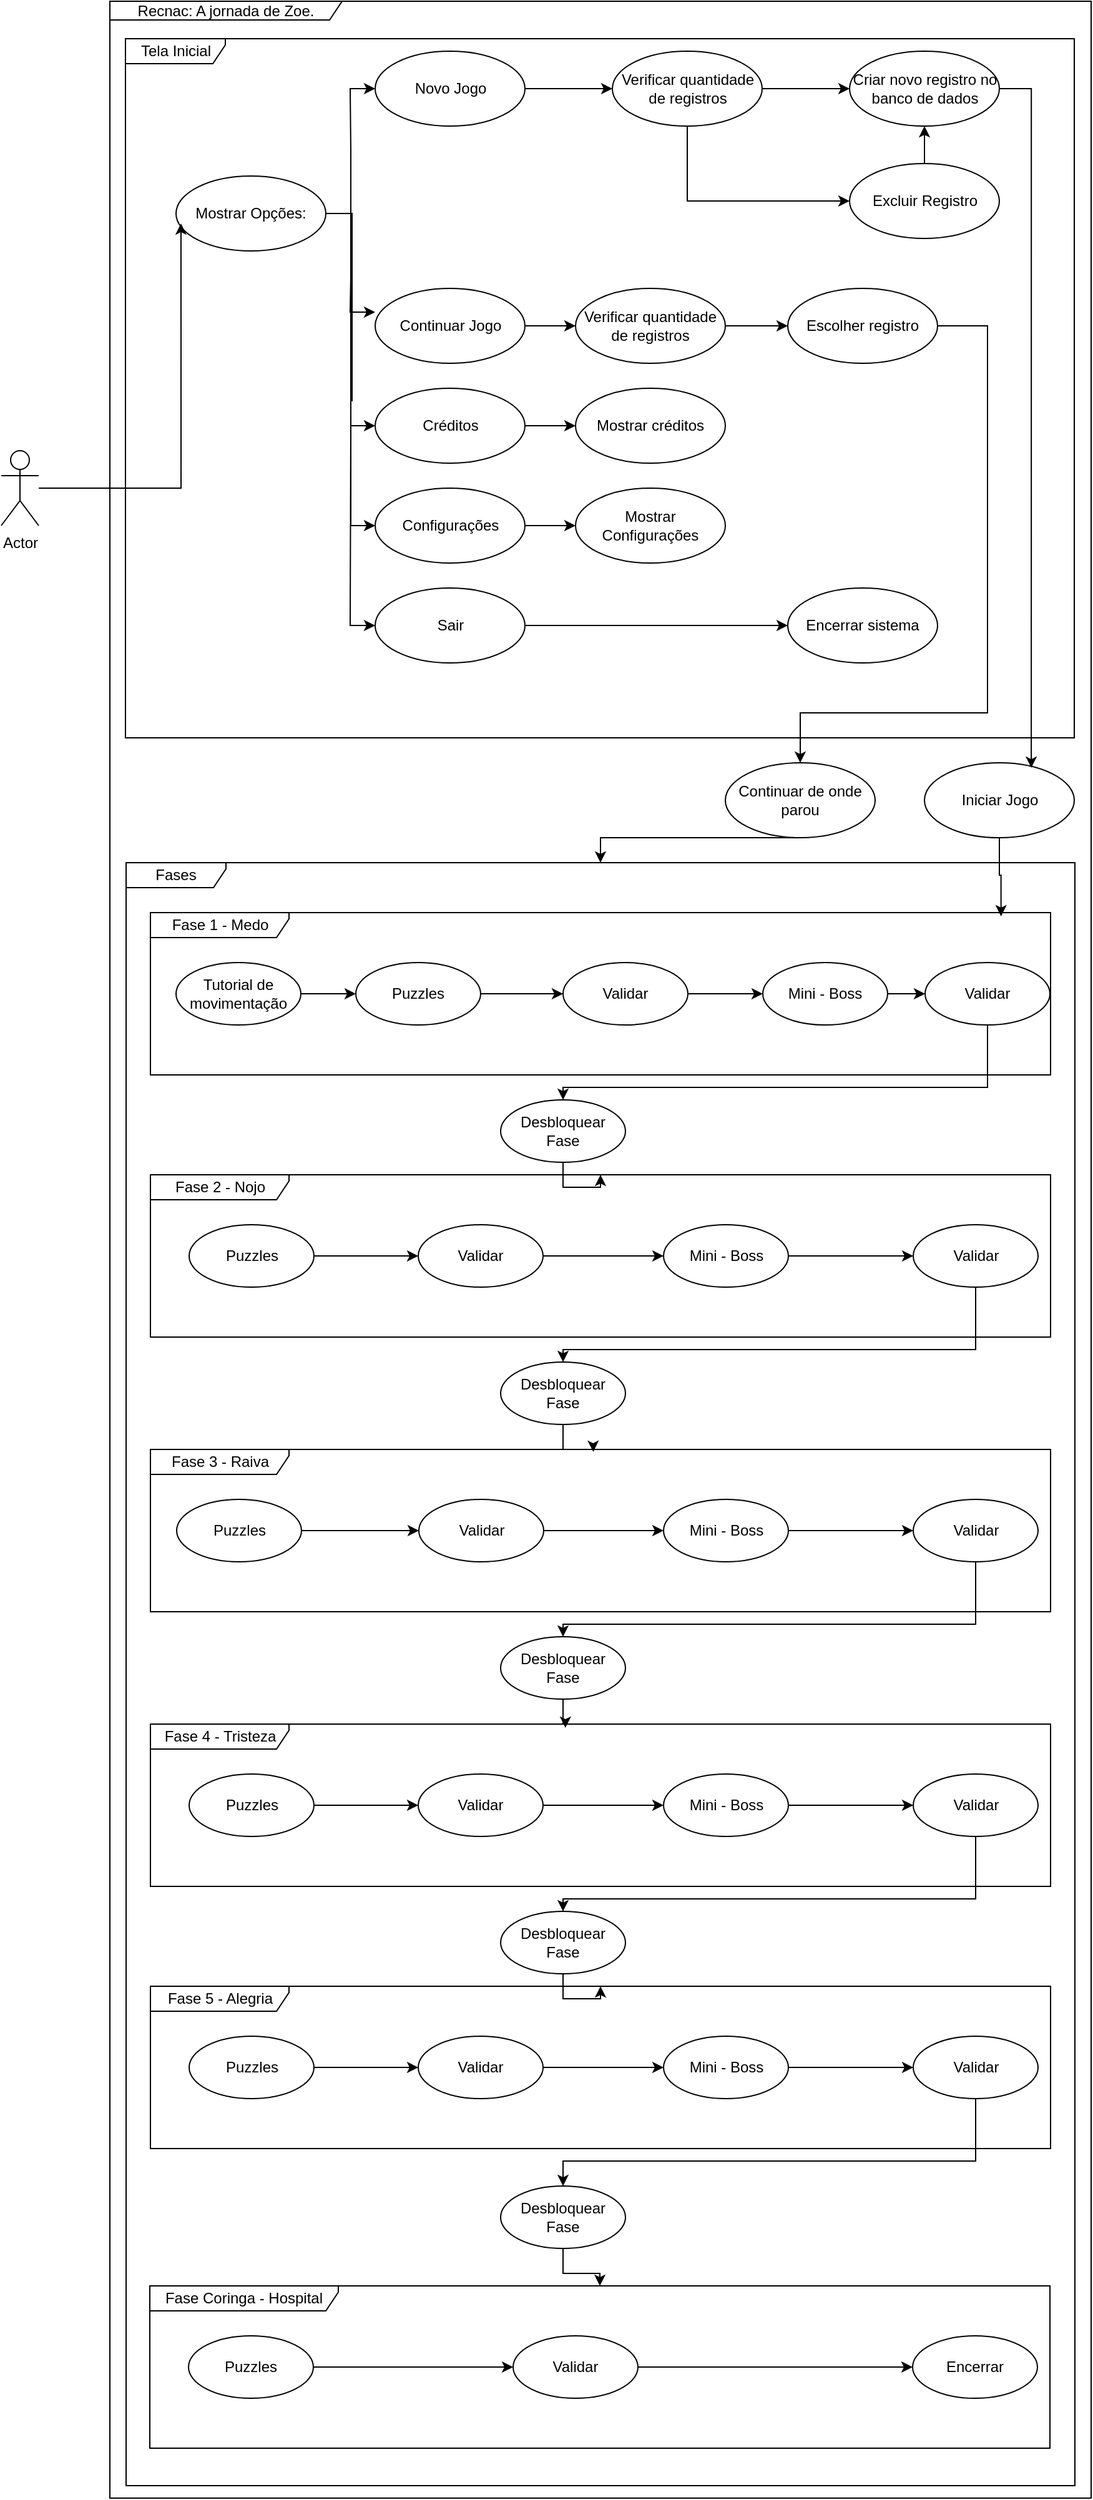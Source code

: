 <mxfile version="24.4.5" type="github">
  <diagram name="Página-1" id="V9_5JttN6-0dDDvUSulM">
    <mxGraphModel dx="1426" dy="1954" grid="1" gridSize="10" guides="1" tooltips="1" connect="1" arrows="1" fold="1" page="1" pageScale="1" pageWidth="827" pageHeight="1169" math="0" shadow="0">
      <root>
        <mxCell id="0" />
        <mxCell id="1" parent="0" />
        <mxCell id="AAb8q00tL9iGZkWKl9lK-1" value="Recnac: A jornada de Zoe." style="shape=umlFrame;whiteSpace=wrap;html=1;pointerEvents=0;width=186;height=15;" vertex="1" parent="1">
          <mxGeometry x="117" y="-270" width="786" height="2000" as="geometry" />
        </mxCell>
        <mxCell id="AAb8q00tL9iGZkWKl9lK-2" value="Actor" style="shape=umlActor;verticalLabelPosition=bottom;verticalAlign=top;html=1;" vertex="1" parent="1">
          <mxGeometry x="30" y="90" width="30" height="60" as="geometry" />
        </mxCell>
        <mxCell id="AAb8q00tL9iGZkWKl9lK-94" style="edgeStyle=orthogonalEdgeStyle;rounded=0;orthogonalLoop=1;jettySize=auto;html=1;entryX=0;entryY=0.5;entryDx=0;entryDy=0;" edge="1" parent="1" source="AAb8q00tL9iGZkWKl9lK-3" target="AAb8q00tL9iGZkWKl9lK-90">
          <mxGeometry relative="1" as="geometry" />
        </mxCell>
        <mxCell id="AAb8q00tL9iGZkWKl9lK-96" style="edgeStyle=orthogonalEdgeStyle;rounded=0;orthogonalLoop=1;jettySize=auto;html=1;entryX=0;entryY=0.5;entryDx=0;entryDy=0;" edge="1" parent="1" source="AAb8q00tL9iGZkWKl9lK-3" target="AAb8q00tL9iGZkWKl9lK-92">
          <mxGeometry relative="1" as="geometry">
            <Array as="points">
              <mxPoint x="311" y="-100" />
              <mxPoint x="311" y="50" />
              <mxPoint x="310" y="50" />
              <mxPoint x="310" y="70" />
            </Array>
          </mxGeometry>
        </mxCell>
        <mxCell id="AAb8q00tL9iGZkWKl9lK-97" style="edgeStyle=orthogonalEdgeStyle;rounded=0;orthogonalLoop=1;jettySize=auto;html=1;entryX=0;entryY=0.5;entryDx=0;entryDy=0;" edge="1" parent="1" source="AAb8q00tL9iGZkWKl9lK-3" target="AAb8q00tL9iGZkWKl9lK-93">
          <mxGeometry relative="1" as="geometry">
            <Array as="points">
              <mxPoint x="311" y="-100" />
              <mxPoint x="311" y="25" />
              <mxPoint x="310" y="25" />
              <mxPoint x="310" y="150" />
            </Array>
          </mxGeometry>
        </mxCell>
        <mxCell id="AAb8q00tL9iGZkWKl9lK-116" style="edgeStyle=orthogonalEdgeStyle;rounded=0;orthogonalLoop=1;jettySize=auto;html=1;entryX=0;entryY=0.5;entryDx=0;entryDy=0;" edge="1" parent="1" source="AAb8q00tL9iGZkWKl9lK-3" target="AAb8q00tL9iGZkWKl9lK-114">
          <mxGeometry relative="1" as="geometry" />
        </mxCell>
        <mxCell id="AAb8q00tL9iGZkWKl9lK-3" value="Mostrar Opções:" style="ellipse;whiteSpace=wrap;html=1;" vertex="1" parent="1">
          <mxGeometry x="170" y="-130" width="120" height="60" as="geometry" />
        </mxCell>
        <mxCell id="AAb8q00tL9iGZkWKl9lK-4" value="Tela Inicial" style="shape=umlFrame;whiteSpace=wrap;html=1;pointerEvents=0;width=80;height=20;" vertex="1" parent="1">
          <mxGeometry x="129.5" y="-240" width="760" height="560" as="geometry" />
        </mxCell>
        <mxCell id="AAb8q00tL9iGZkWKl9lK-5" value="Fases" style="shape=umlFrame;whiteSpace=wrap;html=1;pointerEvents=0;width=80;height=20;" vertex="1" parent="1">
          <mxGeometry x="130" y="420" width="760" height="1300" as="geometry" />
        </mxCell>
        <mxCell id="AAb8q00tL9iGZkWKl9lK-6" value="Fase 1 - Medo" style="shape=umlFrame;whiteSpace=wrap;html=1;pointerEvents=0;width=111;height=20;" vertex="1" parent="1">
          <mxGeometry x="149.5" y="460" width="721" height="130" as="geometry" />
        </mxCell>
        <mxCell id="AAb8q00tL9iGZkWKl9lK-14" style="edgeStyle=orthogonalEdgeStyle;rounded=0;orthogonalLoop=1;jettySize=auto;html=1;entryX=0;entryY=0.5;entryDx=0;entryDy=0;" edge="1" parent="1" source="AAb8q00tL9iGZkWKl9lK-7" target="AAb8q00tL9iGZkWKl9lK-9">
          <mxGeometry relative="1" as="geometry" />
        </mxCell>
        <mxCell id="AAb8q00tL9iGZkWKl9lK-7" value="Tutorial de movimentação" style="ellipse;whiteSpace=wrap;html=1;" vertex="1" parent="1">
          <mxGeometry x="170" y="500" width="100" height="50" as="geometry" />
        </mxCell>
        <mxCell id="AAb8q00tL9iGZkWKl9lK-17" style="edgeStyle=orthogonalEdgeStyle;rounded=0;orthogonalLoop=1;jettySize=auto;html=1;entryX=0;entryY=0.5;entryDx=0;entryDy=0;" edge="1" parent="1" source="AAb8q00tL9iGZkWKl9lK-8" target="AAb8q00tL9iGZkWKl9lK-16">
          <mxGeometry relative="1" as="geometry" />
        </mxCell>
        <mxCell id="AAb8q00tL9iGZkWKl9lK-8" value="Mini - Boss" style="ellipse;whiteSpace=wrap;html=1;" vertex="1" parent="1">
          <mxGeometry x="640" y="500" width="100" height="50" as="geometry" />
        </mxCell>
        <mxCell id="AAb8q00tL9iGZkWKl9lK-11" style="edgeStyle=orthogonalEdgeStyle;rounded=0;orthogonalLoop=1;jettySize=auto;html=1;entryX=0;entryY=0.5;entryDx=0;entryDy=0;" edge="1" parent="1" source="AAb8q00tL9iGZkWKl9lK-9" target="AAb8q00tL9iGZkWKl9lK-13">
          <mxGeometry relative="1" as="geometry" />
        </mxCell>
        <mxCell id="AAb8q00tL9iGZkWKl9lK-9" value="Puzzles" style="ellipse;whiteSpace=wrap;html=1;" vertex="1" parent="1">
          <mxGeometry x="314" y="500" width="100" height="50" as="geometry" />
        </mxCell>
        <mxCell id="AAb8q00tL9iGZkWKl9lK-15" style="edgeStyle=orthogonalEdgeStyle;rounded=0;orthogonalLoop=1;jettySize=auto;html=1;entryX=0;entryY=0.5;entryDx=0;entryDy=0;" edge="1" parent="1" source="AAb8q00tL9iGZkWKl9lK-13" target="AAb8q00tL9iGZkWKl9lK-8">
          <mxGeometry relative="1" as="geometry" />
        </mxCell>
        <mxCell id="AAb8q00tL9iGZkWKl9lK-13" value="Validar" style="ellipse;whiteSpace=wrap;html=1;" vertex="1" parent="1">
          <mxGeometry x="480" y="500" width="100" height="50" as="geometry" />
        </mxCell>
        <mxCell id="AAb8q00tL9iGZkWKl9lK-67" style="edgeStyle=orthogonalEdgeStyle;rounded=0;orthogonalLoop=1;jettySize=auto;html=1;entryX=0.5;entryY=0;entryDx=0;entryDy=0;" edge="1" parent="1" source="AAb8q00tL9iGZkWKl9lK-16" target="AAb8q00tL9iGZkWKl9lK-62">
          <mxGeometry relative="1" as="geometry">
            <Array as="points">
              <mxPoint x="820" y="600" />
              <mxPoint x="480" y="600" />
            </Array>
          </mxGeometry>
        </mxCell>
        <mxCell id="AAb8q00tL9iGZkWKl9lK-16" value="Validar" style="ellipse;whiteSpace=wrap;html=1;" vertex="1" parent="1">
          <mxGeometry x="770" y="500" width="100" height="50" as="geometry" />
        </mxCell>
        <mxCell id="AAb8q00tL9iGZkWKl9lK-18" value="Fase 2 - Nojo" style="shape=umlFrame;whiteSpace=wrap;html=1;pointerEvents=0;width=111;height=20;" vertex="1" parent="1">
          <mxGeometry x="149.5" y="670" width="721" height="130" as="geometry" />
        </mxCell>
        <mxCell id="AAb8q00tL9iGZkWKl9lK-21" style="edgeStyle=orthogonalEdgeStyle;rounded=0;orthogonalLoop=1;jettySize=auto;html=1;entryX=0;entryY=0.5;entryDx=0;entryDy=0;" edge="1" source="AAb8q00tL9iGZkWKl9lK-22" target="AAb8q00tL9iGZkWKl9lK-27" parent="1">
          <mxGeometry relative="1" as="geometry" />
        </mxCell>
        <mxCell id="AAb8q00tL9iGZkWKl9lK-22" value="Mini - Boss" style="ellipse;whiteSpace=wrap;html=1;" vertex="1" parent="1">
          <mxGeometry x="560.5" y="710" width="100" height="50" as="geometry" />
        </mxCell>
        <mxCell id="AAb8q00tL9iGZkWKl9lK-23" style="edgeStyle=orthogonalEdgeStyle;rounded=0;orthogonalLoop=1;jettySize=auto;html=1;entryX=0;entryY=0.5;entryDx=0;entryDy=0;" edge="1" source="AAb8q00tL9iGZkWKl9lK-24" target="AAb8q00tL9iGZkWKl9lK-26" parent="1">
          <mxGeometry relative="1" as="geometry" />
        </mxCell>
        <mxCell id="AAb8q00tL9iGZkWKl9lK-24" value="Puzzles" style="ellipse;whiteSpace=wrap;html=1;" vertex="1" parent="1">
          <mxGeometry x="180.5" y="710" width="100" height="50" as="geometry" />
        </mxCell>
        <mxCell id="AAb8q00tL9iGZkWKl9lK-25" style="edgeStyle=orthogonalEdgeStyle;rounded=0;orthogonalLoop=1;jettySize=auto;html=1;entryX=0;entryY=0.5;entryDx=0;entryDy=0;" edge="1" source="AAb8q00tL9iGZkWKl9lK-26" target="AAb8q00tL9iGZkWKl9lK-22" parent="1">
          <mxGeometry relative="1" as="geometry" />
        </mxCell>
        <mxCell id="AAb8q00tL9iGZkWKl9lK-26" value="Validar" style="ellipse;whiteSpace=wrap;html=1;" vertex="1" parent="1">
          <mxGeometry x="364" y="710" width="100" height="50" as="geometry" />
        </mxCell>
        <mxCell id="AAb8q00tL9iGZkWKl9lK-71" style="edgeStyle=orthogonalEdgeStyle;rounded=0;orthogonalLoop=1;jettySize=auto;html=1;entryX=0.5;entryY=0;entryDx=0;entryDy=0;" edge="1" parent="1" source="AAb8q00tL9iGZkWKl9lK-27" target="AAb8q00tL9iGZkWKl9lK-63">
          <mxGeometry relative="1" as="geometry">
            <Array as="points">
              <mxPoint x="811" y="810" />
              <mxPoint x="480" y="810" />
            </Array>
          </mxGeometry>
        </mxCell>
        <mxCell id="AAb8q00tL9iGZkWKl9lK-27" value="Validar" style="ellipse;whiteSpace=wrap;html=1;" vertex="1" parent="1">
          <mxGeometry x="760.5" y="710" width="100" height="50" as="geometry" />
        </mxCell>
        <mxCell id="AAb8q00tL9iGZkWKl9lK-28" value="Fase 3 - Raiva" style="shape=umlFrame;whiteSpace=wrap;html=1;pointerEvents=0;width=111;height=20;" vertex="1" parent="1">
          <mxGeometry x="149.5" y="890" width="721" height="130" as="geometry" />
        </mxCell>
        <mxCell id="AAb8q00tL9iGZkWKl9lK-31" style="edgeStyle=orthogonalEdgeStyle;rounded=0;orthogonalLoop=1;jettySize=auto;html=1;entryX=0;entryY=0.5;entryDx=0;entryDy=0;" edge="1" source="AAb8q00tL9iGZkWKl9lK-32" target="AAb8q00tL9iGZkWKl9lK-37" parent="1">
          <mxGeometry relative="1" as="geometry" />
        </mxCell>
        <mxCell id="AAb8q00tL9iGZkWKl9lK-32" value="Mini - Boss" style="ellipse;whiteSpace=wrap;html=1;" vertex="1" parent="1">
          <mxGeometry x="560.5" y="930" width="100" height="50" as="geometry" />
        </mxCell>
        <mxCell id="AAb8q00tL9iGZkWKl9lK-33" style="edgeStyle=orthogonalEdgeStyle;rounded=0;orthogonalLoop=1;jettySize=auto;html=1;entryX=0;entryY=0.5;entryDx=0;entryDy=0;" edge="1" source="AAb8q00tL9iGZkWKl9lK-34" target="AAb8q00tL9iGZkWKl9lK-36" parent="1">
          <mxGeometry relative="1" as="geometry" />
        </mxCell>
        <mxCell id="AAb8q00tL9iGZkWKl9lK-34" value="Puzzles" style="ellipse;whiteSpace=wrap;html=1;" vertex="1" parent="1">
          <mxGeometry x="170.5" y="930" width="100" height="50" as="geometry" />
        </mxCell>
        <mxCell id="AAb8q00tL9iGZkWKl9lK-35" style="edgeStyle=orthogonalEdgeStyle;rounded=0;orthogonalLoop=1;jettySize=auto;html=1;entryX=0;entryY=0.5;entryDx=0;entryDy=0;" edge="1" source="AAb8q00tL9iGZkWKl9lK-36" target="AAb8q00tL9iGZkWKl9lK-32" parent="1">
          <mxGeometry relative="1" as="geometry" />
        </mxCell>
        <mxCell id="AAb8q00tL9iGZkWKl9lK-36" value="Validar" style="ellipse;whiteSpace=wrap;html=1;" vertex="1" parent="1">
          <mxGeometry x="364.5" y="930" width="100" height="50" as="geometry" />
        </mxCell>
        <mxCell id="AAb8q00tL9iGZkWKl9lK-73" style="edgeStyle=orthogonalEdgeStyle;rounded=0;orthogonalLoop=1;jettySize=auto;html=1;" edge="1" parent="1" source="AAb8q00tL9iGZkWKl9lK-37" target="AAb8q00tL9iGZkWKl9lK-64">
          <mxGeometry relative="1" as="geometry">
            <Array as="points">
              <mxPoint x="811" y="1030" />
              <mxPoint x="480" y="1030" />
            </Array>
          </mxGeometry>
        </mxCell>
        <mxCell id="AAb8q00tL9iGZkWKl9lK-37" value="Validar" style="ellipse;whiteSpace=wrap;html=1;" vertex="1" parent="1">
          <mxGeometry x="760.5" y="930" width="100" height="50" as="geometry" />
        </mxCell>
        <mxCell id="AAb8q00tL9iGZkWKl9lK-38" value="Fase 4 - Tristeza" style="shape=umlFrame;whiteSpace=wrap;html=1;pointerEvents=0;width=111;height=20;" vertex="1" parent="1">
          <mxGeometry x="149.5" y="1110" width="721" height="130" as="geometry" />
        </mxCell>
        <mxCell id="AAb8q00tL9iGZkWKl9lK-39" style="edgeStyle=orthogonalEdgeStyle;rounded=0;orthogonalLoop=1;jettySize=auto;html=1;entryX=0;entryY=0.5;entryDx=0;entryDy=0;" edge="1" source="AAb8q00tL9iGZkWKl9lK-40" target="AAb8q00tL9iGZkWKl9lK-45" parent="1">
          <mxGeometry relative="1" as="geometry" />
        </mxCell>
        <mxCell id="AAb8q00tL9iGZkWKl9lK-40" value="Mini - Boss" style="ellipse;whiteSpace=wrap;html=1;" vertex="1" parent="1">
          <mxGeometry x="560.5" y="1150" width="100" height="50" as="geometry" />
        </mxCell>
        <mxCell id="AAb8q00tL9iGZkWKl9lK-41" style="edgeStyle=orthogonalEdgeStyle;rounded=0;orthogonalLoop=1;jettySize=auto;html=1;entryX=0;entryY=0.5;entryDx=0;entryDy=0;" edge="1" source="AAb8q00tL9iGZkWKl9lK-42" target="AAb8q00tL9iGZkWKl9lK-44" parent="1">
          <mxGeometry relative="1" as="geometry" />
        </mxCell>
        <mxCell id="AAb8q00tL9iGZkWKl9lK-42" value="Puzzles" style="ellipse;whiteSpace=wrap;html=1;" vertex="1" parent="1">
          <mxGeometry x="180.5" y="1150" width="100" height="50" as="geometry" />
        </mxCell>
        <mxCell id="AAb8q00tL9iGZkWKl9lK-43" style="edgeStyle=orthogonalEdgeStyle;rounded=0;orthogonalLoop=1;jettySize=auto;html=1;entryX=0;entryY=0.5;entryDx=0;entryDy=0;" edge="1" source="AAb8q00tL9iGZkWKl9lK-44" target="AAb8q00tL9iGZkWKl9lK-40" parent="1">
          <mxGeometry relative="1" as="geometry" />
        </mxCell>
        <mxCell id="AAb8q00tL9iGZkWKl9lK-44" value="Validar" style="ellipse;whiteSpace=wrap;html=1;" vertex="1" parent="1">
          <mxGeometry x="364" y="1150" width="100" height="50" as="geometry" />
        </mxCell>
        <mxCell id="AAb8q00tL9iGZkWKl9lK-76" style="edgeStyle=orthogonalEdgeStyle;rounded=0;orthogonalLoop=1;jettySize=auto;html=1;" edge="1" parent="1" source="AAb8q00tL9iGZkWKl9lK-45" target="AAb8q00tL9iGZkWKl9lK-65">
          <mxGeometry relative="1" as="geometry">
            <Array as="points">
              <mxPoint x="811" y="1250" />
            </Array>
          </mxGeometry>
        </mxCell>
        <mxCell id="AAb8q00tL9iGZkWKl9lK-45" value="Validar" style="ellipse;whiteSpace=wrap;html=1;" vertex="1" parent="1">
          <mxGeometry x="760.5" y="1150" width="100" height="50" as="geometry" />
        </mxCell>
        <mxCell id="AAb8q00tL9iGZkWKl9lK-54" value="Fase 5 - Alegria" style="shape=umlFrame;whiteSpace=wrap;html=1;pointerEvents=0;width=111;height=20;" vertex="1" parent="1">
          <mxGeometry x="149.5" y="1320" width="721" height="130" as="geometry" />
        </mxCell>
        <mxCell id="AAb8q00tL9iGZkWKl9lK-55" style="edgeStyle=orthogonalEdgeStyle;rounded=0;orthogonalLoop=1;jettySize=auto;html=1;entryX=0;entryY=0.5;entryDx=0;entryDy=0;" edge="1" source="AAb8q00tL9iGZkWKl9lK-56" target="AAb8q00tL9iGZkWKl9lK-61" parent="1">
          <mxGeometry relative="1" as="geometry" />
        </mxCell>
        <mxCell id="AAb8q00tL9iGZkWKl9lK-56" value="Mini - Boss" style="ellipse;whiteSpace=wrap;html=1;" vertex="1" parent="1">
          <mxGeometry x="560.5" y="1360" width="100" height="50" as="geometry" />
        </mxCell>
        <mxCell id="AAb8q00tL9iGZkWKl9lK-57" style="edgeStyle=orthogonalEdgeStyle;rounded=0;orthogonalLoop=1;jettySize=auto;html=1;entryX=0;entryY=0.5;entryDx=0;entryDy=0;" edge="1" source="AAb8q00tL9iGZkWKl9lK-58" target="AAb8q00tL9iGZkWKl9lK-60" parent="1">
          <mxGeometry relative="1" as="geometry" />
        </mxCell>
        <mxCell id="AAb8q00tL9iGZkWKl9lK-58" value="Puzzles" style="ellipse;whiteSpace=wrap;html=1;" vertex="1" parent="1">
          <mxGeometry x="180.5" y="1360" width="100" height="50" as="geometry" />
        </mxCell>
        <mxCell id="AAb8q00tL9iGZkWKl9lK-59" style="edgeStyle=orthogonalEdgeStyle;rounded=0;orthogonalLoop=1;jettySize=auto;html=1;entryX=0;entryY=0.5;entryDx=0;entryDy=0;" edge="1" source="AAb8q00tL9iGZkWKl9lK-60" target="AAb8q00tL9iGZkWKl9lK-56" parent="1">
          <mxGeometry relative="1" as="geometry" />
        </mxCell>
        <mxCell id="AAb8q00tL9iGZkWKl9lK-60" value="Validar" style="ellipse;whiteSpace=wrap;html=1;" vertex="1" parent="1">
          <mxGeometry x="364" y="1360" width="100" height="50" as="geometry" />
        </mxCell>
        <mxCell id="AAb8q00tL9iGZkWKl9lK-78" style="edgeStyle=orthogonalEdgeStyle;rounded=0;orthogonalLoop=1;jettySize=auto;html=1;entryX=0.5;entryY=0;entryDx=0;entryDy=0;" edge="1" parent="1" source="AAb8q00tL9iGZkWKl9lK-61" target="AAb8q00tL9iGZkWKl9lK-66">
          <mxGeometry relative="1" as="geometry">
            <Array as="points">
              <mxPoint x="811" y="1460" />
              <mxPoint x="480" y="1460" />
            </Array>
          </mxGeometry>
        </mxCell>
        <mxCell id="AAb8q00tL9iGZkWKl9lK-61" value="Validar" style="ellipse;whiteSpace=wrap;html=1;" vertex="1" parent="1">
          <mxGeometry x="760.5" y="1360" width="100" height="50" as="geometry" />
        </mxCell>
        <mxCell id="AAb8q00tL9iGZkWKl9lK-70" style="edgeStyle=orthogonalEdgeStyle;rounded=0;orthogonalLoop=1;jettySize=auto;html=1;" edge="1" parent="1" source="AAb8q00tL9iGZkWKl9lK-62" target="AAb8q00tL9iGZkWKl9lK-18">
          <mxGeometry relative="1" as="geometry" />
        </mxCell>
        <mxCell id="AAb8q00tL9iGZkWKl9lK-62" value="Desbloquear Fase" style="ellipse;whiteSpace=wrap;html=1;" vertex="1" parent="1">
          <mxGeometry x="430" y="610" width="100" height="50" as="geometry" />
        </mxCell>
        <mxCell id="AAb8q00tL9iGZkWKl9lK-63" value="Desbloquear Fase" style="ellipse;whiteSpace=wrap;html=1;" vertex="1" parent="1">
          <mxGeometry x="430" y="820" width="100" height="50" as="geometry" />
        </mxCell>
        <mxCell id="AAb8q00tL9iGZkWKl9lK-64" value="Desbloquear Fase" style="ellipse;whiteSpace=wrap;html=1;" vertex="1" parent="1">
          <mxGeometry x="430" y="1040" width="100" height="50" as="geometry" />
        </mxCell>
        <mxCell id="AAb8q00tL9iGZkWKl9lK-77" style="edgeStyle=orthogonalEdgeStyle;rounded=0;orthogonalLoop=1;jettySize=auto;html=1;" edge="1" parent="1" source="AAb8q00tL9iGZkWKl9lK-65" target="AAb8q00tL9iGZkWKl9lK-54">
          <mxGeometry relative="1" as="geometry" />
        </mxCell>
        <mxCell id="AAb8q00tL9iGZkWKl9lK-65" value="Desbloquear Fase" style="ellipse;whiteSpace=wrap;html=1;" vertex="1" parent="1">
          <mxGeometry x="430" y="1260" width="100" height="50" as="geometry" />
        </mxCell>
        <mxCell id="AAb8q00tL9iGZkWKl9lK-88" style="edgeStyle=orthogonalEdgeStyle;rounded=0;orthogonalLoop=1;jettySize=auto;html=1;" edge="1" parent="1" source="AAb8q00tL9iGZkWKl9lK-66" target="AAb8q00tL9iGZkWKl9lK-79">
          <mxGeometry relative="1" as="geometry" />
        </mxCell>
        <mxCell id="AAb8q00tL9iGZkWKl9lK-66" value="Desbloquear Fase" style="ellipse;whiteSpace=wrap;html=1;" vertex="1" parent="1">
          <mxGeometry x="430" y="1480" width="100" height="50" as="geometry" />
        </mxCell>
        <mxCell id="AAb8q00tL9iGZkWKl9lK-72" style="edgeStyle=orthogonalEdgeStyle;rounded=0;orthogonalLoop=1;jettySize=auto;html=1;entryX=0.492;entryY=0.015;entryDx=0;entryDy=0;entryPerimeter=0;" edge="1" parent="1" source="AAb8q00tL9iGZkWKl9lK-63" target="AAb8q00tL9iGZkWKl9lK-28">
          <mxGeometry relative="1" as="geometry" />
        </mxCell>
        <mxCell id="AAb8q00tL9iGZkWKl9lK-75" style="edgeStyle=orthogonalEdgeStyle;rounded=0;orthogonalLoop=1;jettySize=auto;html=1;entryX=0.461;entryY=0.023;entryDx=0;entryDy=0;entryPerimeter=0;" edge="1" parent="1" source="AAb8q00tL9iGZkWKl9lK-64" target="AAb8q00tL9iGZkWKl9lK-38">
          <mxGeometry relative="1" as="geometry" />
        </mxCell>
        <mxCell id="AAb8q00tL9iGZkWKl9lK-79" value="Fase Coringa - Hospital" style="shape=umlFrame;whiteSpace=wrap;html=1;pointerEvents=0;width=151;height=20;" vertex="1" parent="1">
          <mxGeometry x="149" y="1560" width="721" height="130" as="geometry" />
        </mxCell>
        <mxCell id="AAb8q00tL9iGZkWKl9lK-80" style="edgeStyle=orthogonalEdgeStyle;rounded=0;orthogonalLoop=1;jettySize=auto;html=1;entryX=0;entryY=0.5;entryDx=0;entryDy=0;exitX=1;exitY=0.5;exitDx=0;exitDy=0;" edge="1" source="AAb8q00tL9iGZkWKl9lK-85" target="AAb8q00tL9iGZkWKl9lK-86" parent="1">
          <mxGeometry relative="1" as="geometry">
            <mxPoint x="660" y="1625" as="sourcePoint" />
          </mxGeometry>
        </mxCell>
        <mxCell id="AAb8q00tL9iGZkWKl9lK-82" style="edgeStyle=orthogonalEdgeStyle;rounded=0;orthogonalLoop=1;jettySize=auto;html=1;entryX=0;entryY=0.5;entryDx=0;entryDy=0;" edge="1" source="AAb8q00tL9iGZkWKl9lK-83" target="AAb8q00tL9iGZkWKl9lK-85" parent="1">
          <mxGeometry relative="1" as="geometry" />
        </mxCell>
        <mxCell id="AAb8q00tL9iGZkWKl9lK-83" value="Puzzles" style="ellipse;whiteSpace=wrap;html=1;" vertex="1" parent="1">
          <mxGeometry x="180" y="1600" width="100" height="50" as="geometry" />
        </mxCell>
        <mxCell id="AAb8q00tL9iGZkWKl9lK-85" value="Validar" style="ellipse;whiteSpace=wrap;html=1;" vertex="1" parent="1">
          <mxGeometry x="440" y="1600" width="100" height="50" as="geometry" />
        </mxCell>
        <mxCell id="AAb8q00tL9iGZkWKl9lK-86" value="Encerrar" style="ellipse;whiteSpace=wrap;html=1;" vertex="1" parent="1">
          <mxGeometry x="760" y="1600" width="100" height="50" as="geometry" />
        </mxCell>
        <mxCell id="AAb8q00tL9iGZkWKl9lK-89" style="edgeStyle=orthogonalEdgeStyle;rounded=0;orthogonalLoop=1;jettySize=auto;html=1;entryX=0.033;entryY=0.633;entryDx=0;entryDy=0;entryPerimeter=0;" edge="1" parent="1" source="AAb8q00tL9iGZkWKl9lK-2" target="AAb8q00tL9iGZkWKl9lK-3">
          <mxGeometry relative="1" as="geometry" />
        </mxCell>
        <mxCell id="AAb8q00tL9iGZkWKl9lK-100" style="edgeStyle=orthogonalEdgeStyle;rounded=0;orthogonalLoop=1;jettySize=auto;html=1;entryX=0;entryY=0.5;entryDx=0;entryDy=0;" edge="1" parent="1" source="AAb8q00tL9iGZkWKl9lK-90" target="AAb8q00tL9iGZkWKl9lK-99">
          <mxGeometry relative="1" as="geometry" />
        </mxCell>
        <mxCell id="AAb8q00tL9iGZkWKl9lK-90" value="Novo Jogo" style="ellipse;whiteSpace=wrap;html=1;" vertex="1" parent="1">
          <mxGeometry x="329.5" y="-230" width="120" height="60" as="geometry" />
        </mxCell>
        <mxCell id="AAb8q00tL9iGZkWKl9lK-110" style="edgeStyle=orthogonalEdgeStyle;rounded=0;orthogonalLoop=1;jettySize=auto;html=1;entryX=0;entryY=0.5;entryDx=0;entryDy=0;" edge="1" parent="1" source="AAb8q00tL9iGZkWKl9lK-91" target="AAb8q00tL9iGZkWKl9lK-109">
          <mxGeometry relative="1" as="geometry" />
        </mxCell>
        <mxCell id="AAb8q00tL9iGZkWKl9lK-91" value="Continuar Jogo" style="ellipse;whiteSpace=wrap;html=1;" vertex="1" parent="1">
          <mxGeometry x="329.5" y="-40" width="120" height="60" as="geometry" />
        </mxCell>
        <mxCell id="AAb8q00tL9iGZkWKl9lK-115" style="edgeStyle=orthogonalEdgeStyle;rounded=0;orthogonalLoop=1;jettySize=auto;html=1;entryX=0;entryY=0.5;entryDx=0;entryDy=0;" edge="1" parent="1" source="AAb8q00tL9iGZkWKl9lK-92" target="AAb8q00tL9iGZkWKl9lK-113">
          <mxGeometry relative="1" as="geometry" />
        </mxCell>
        <mxCell id="AAb8q00tL9iGZkWKl9lK-92" value="Créditos" style="ellipse;whiteSpace=wrap;html=1;" vertex="1" parent="1">
          <mxGeometry x="329.5" y="40" width="120" height="60" as="geometry" />
        </mxCell>
        <mxCell id="AAb8q00tL9iGZkWKl9lK-120" style="edgeStyle=orthogonalEdgeStyle;rounded=0;orthogonalLoop=1;jettySize=auto;html=1;entryX=0;entryY=0.5;entryDx=0;entryDy=0;" edge="1" parent="1" source="AAb8q00tL9iGZkWKl9lK-93" target="AAb8q00tL9iGZkWKl9lK-119">
          <mxGeometry relative="1" as="geometry" />
        </mxCell>
        <mxCell id="AAb8q00tL9iGZkWKl9lK-93" value="Configurações" style="ellipse;whiteSpace=wrap;html=1;" vertex="1" parent="1">
          <mxGeometry x="329.5" y="120" width="120" height="60" as="geometry" />
        </mxCell>
        <mxCell id="AAb8q00tL9iGZkWKl9lK-95" style="edgeStyle=orthogonalEdgeStyle;rounded=0;orthogonalLoop=1;jettySize=auto;html=1;entryX=0;entryY=0.317;entryDx=0;entryDy=0;entryPerimeter=0;" edge="1" parent="1" source="AAb8q00tL9iGZkWKl9lK-3" target="AAb8q00tL9iGZkWKl9lK-91">
          <mxGeometry relative="1" as="geometry" />
        </mxCell>
        <mxCell id="AAb8q00tL9iGZkWKl9lK-98" value="Criar novo registro no banco de dados" style="ellipse;whiteSpace=wrap;html=1;" vertex="1" parent="1">
          <mxGeometry x="709.5" y="-230" width="120" height="60" as="geometry" />
        </mxCell>
        <mxCell id="AAb8q00tL9iGZkWKl9lK-101" style="edgeStyle=orthogonalEdgeStyle;rounded=0;orthogonalLoop=1;jettySize=auto;html=1;" edge="1" parent="1" source="AAb8q00tL9iGZkWKl9lK-99" target="AAb8q00tL9iGZkWKl9lK-98">
          <mxGeometry relative="1" as="geometry" />
        </mxCell>
        <mxCell id="AAb8q00tL9iGZkWKl9lK-107" style="edgeStyle=orthogonalEdgeStyle;rounded=0;orthogonalLoop=1;jettySize=auto;html=1;entryX=0;entryY=0.5;entryDx=0;entryDy=0;" edge="1" parent="1" source="AAb8q00tL9iGZkWKl9lK-99" target="AAb8q00tL9iGZkWKl9lK-103">
          <mxGeometry relative="1" as="geometry">
            <Array as="points">
              <mxPoint x="579.5" y="-110" />
            </Array>
          </mxGeometry>
        </mxCell>
        <mxCell id="AAb8q00tL9iGZkWKl9lK-99" value="Verificar quantidade de registros" style="ellipse;whiteSpace=wrap;html=1;" vertex="1" parent="1">
          <mxGeometry x="519.5" y="-230" width="120" height="60" as="geometry" />
        </mxCell>
        <mxCell id="AAb8q00tL9iGZkWKl9lK-108" style="edgeStyle=orthogonalEdgeStyle;rounded=0;orthogonalLoop=1;jettySize=auto;html=1;entryX=0.5;entryY=1;entryDx=0;entryDy=0;" edge="1" parent="1" source="AAb8q00tL9iGZkWKl9lK-103" target="AAb8q00tL9iGZkWKl9lK-98">
          <mxGeometry relative="1" as="geometry" />
        </mxCell>
        <mxCell id="AAb8q00tL9iGZkWKl9lK-103" value="Excluir Registro" style="ellipse;whiteSpace=wrap;html=1;" vertex="1" parent="1">
          <mxGeometry x="709.5" y="-140" width="120" height="60" as="geometry" />
        </mxCell>
        <mxCell id="AAb8q00tL9iGZkWKl9lK-112" style="edgeStyle=orthogonalEdgeStyle;rounded=0;orthogonalLoop=1;jettySize=auto;html=1;entryX=0;entryY=0.5;entryDx=0;entryDy=0;" edge="1" parent="1" source="AAb8q00tL9iGZkWKl9lK-109" target="AAb8q00tL9iGZkWKl9lK-111">
          <mxGeometry relative="1" as="geometry" />
        </mxCell>
        <mxCell id="AAb8q00tL9iGZkWKl9lK-109" value="Verificar quantidade de registros" style="ellipse;whiteSpace=wrap;html=1;" vertex="1" parent="1">
          <mxGeometry x="490" y="-40" width="120" height="60" as="geometry" />
        </mxCell>
        <mxCell id="AAb8q00tL9iGZkWKl9lK-125" style="edgeStyle=orthogonalEdgeStyle;rounded=0;orthogonalLoop=1;jettySize=auto;html=1;entryX=0.5;entryY=0;entryDx=0;entryDy=0;" edge="1" parent="1" source="AAb8q00tL9iGZkWKl9lK-111" target="AAb8q00tL9iGZkWKl9lK-122">
          <mxGeometry relative="1" as="geometry">
            <Array as="points">
              <mxPoint x="820" y="-10" />
              <mxPoint x="820" y="300" />
              <mxPoint x="670" y="300" />
            </Array>
          </mxGeometry>
        </mxCell>
        <mxCell id="AAb8q00tL9iGZkWKl9lK-111" value="Escolher registro" style="ellipse;whiteSpace=wrap;html=1;" vertex="1" parent="1">
          <mxGeometry x="660" y="-40" width="120" height="60" as="geometry" />
        </mxCell>
        <mxCell id="AAb8q00tL9iGZkWKl9lK-113" value="Mostrar créditos" style="ellipse;whiteSpace=wrap;html=1;" vertex="1" parent="1">
          <mxGeometry x="490" y="40" width="120" height="60" as="geometry" />
        </mxCell>
        <mxCell id="AAb8q00tL9iGZkWKl9lK-118" style="edgeStyle=orthogonalEdgeStyle;rounded=0;orthogonalLoop=1;jettySize=auto;html=1;entryX=0;entryY=0.5;entryDx=0;entryDy=0;" edge="1" parent="1" source="AAb8q00tL9iGZkWKl9lK-114" target="AAb8q00tL9iGZkWKl9lK-117">
          <mxGeometry relative="1" as="geometry" />
        </mxCell>
        <mxCell id="AAb8q00tL9iGZkWKl9lK-114" value="Sair" style="ellipse;whiteSpace=wrap;html=1;" vertex="1" parent="1">
          <mxGeometry x="329.5" y="200" width="120" height="60" as="geometry" />
        </mxCell>
        <mxCell id="AAb8q00tL9iGZkWKl9lK-117" value="Encerrar sistema" style="ellipse;whiteSpace=wrap;html=1;" vertex="1" parent="1">
          <mxGeometry x="660" y="200" width="120" height="60" as="geometry" />
        </mxCell>
        <mxCell id="AAb8q00tL9iGZkWKl9lK-119" value="Mostrar Configurações" style="ellipse;whiteSpace=wrap;html=1;" vertex="1" parent="1">
          <mxGeometry x="490" y="120" width="120" height="60" as="geometry" />
        </mxCell>
        <mxCell id="AAb8q00tL9iGZkWKl9lK-121" value="Iniciar Jogo" style="ellipse;whiteSpace=wrap;html=1;" vertex="1" parent="1">
          <mxGeometry x="769.5" y="340" width="120" height="60" as="geometry" />
        </mxCell>
        <mxCell id="AAb8q00tL9iGZkWKl9lK-126" style="edgeStyle=orthogonalEdgeStyle;rounded=0;orthogonalLoop=1;jettySize=auto;html=1;" edge="1" parent="1" source="AAb8q00tL9iGZkWKl9lK-122" target="AAb8q00tL9iGZkWKl9lK-5">
          <mxGeometry relative="1" as="geometry">
            <Array as="points">
              <mxPoint x="510" y="400" />
            </Array>
          </mxGeometry>
        </mxCell>
        <mxCell id="AAb8q00tL9iGZkWKl9lK-122" value="Continuar de onde parou" style="ellipse;whiteSpace=wrap;html=1;" vertex="1" parent="1">
          <mxGeometry x="610" y="340" width="120" height="60" as="geometry" />
        </mxCell>
        <mxCell id="AAb8q00tL9iGZkWKl9lK-123" style="edgeStyle=orthogonalEdgeStyle;rounded=0;orthogonalLoop=1;jettySize=auto;html=1;entryX=0.713;entryY=0.067;entryDx=0;entryDy=0;entryPerimeter=0;" edge="1" parent="1" source="AAb8q00tL9iGZkWKl9lK-98" target="AAb8q00tL9iGZkWKl9lK-121">
          <mxGeometry relative="1" as="geometry">
            <Array as="points">
              <mxPoint x="855" y="-200" />
            </Array>
          </mxGeometry>
        </mxCell>
        <mxCell id="AAb8q00tL9iGZkWKl9lK-124" style="edgeStyle=orthogonalEdgeStyle;rounded=0;orthogonalLoop=1;jettySize=auto;html=1;entryX=0.945;entryY=0.023;entryDx=0;entryDy=0;entryPerimeter=0;" edge="1" parent="1" source="AAb8q00tL9iGZkWKl9lK-121" target="AAb8q00tL9iGZkWKl9lK-6">
          <mxGeometry relative="1" as="geometry" />
        </mxCell>
      </root>
    </mxGraphModel>
  </diagram>
</mxfile>
